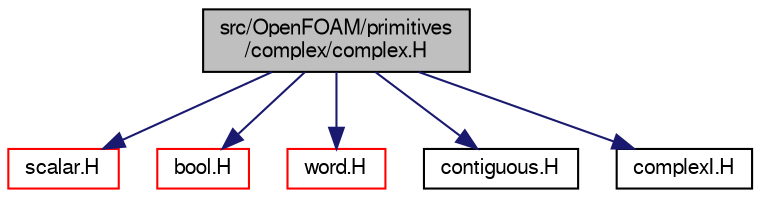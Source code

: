 digraph "src/OpenFOAM/primitives/complex/complex.H"
{
  bgcolor="transparent";
  edge [fontname="FreeSans",fontsize="10",labelfontname="FreeSans",labelfontsize="10"];
  node [fontname="FreeSans",fontsize="10",shape=record];
  Node0 [label="src/OpenFOAM/primitives\l/complex/complex.H",height=0.2,width=0.4,color="black", fillcolor="grey75", style="filled", fontcolor="black"];
  Node0 -> Node1 [color="midnightblue",fontsize="10",style="solid",fontname="FreeSans"];
  Node1 [label="scalar.H",height=0.2,width=0.4,color="red",URL="$a12533.html"];
  Node0 -> Node24 [color="midnightblue",fontsize="10",style="solid",fontname="FreeSans"];
  Node24 [label="bool.H",height=0.2,width=0.4,color="red",URL="$a12143.html",tooltip="System bool. "];
  Node0 -> Node12 [color="midnightblue",fontsize="10",style="solid",fontname="FreeSans"];
  Node12 [label="word.H",height=0.2,width=0.4,color="red",URL="$a12662.html"];
  Node0 -> Node25 [color="midnightblue",fontsize="10",style="solid",fontname="FreeSans"];
  Node25 [label="contiguous.H",height=0.2,width=0.4,color="black",URL="$a12185.html",tooltip="Template function to specify if the data of a type are contiguous. "];
  Node0 -> Node26 [color="midnightblue",fontsize="10",style="solid",fontname="FreeSans"];
  Node26 [label="complexI.H",height=0.2,width=0.4,color="black",URL="$a12182.html"];
}
